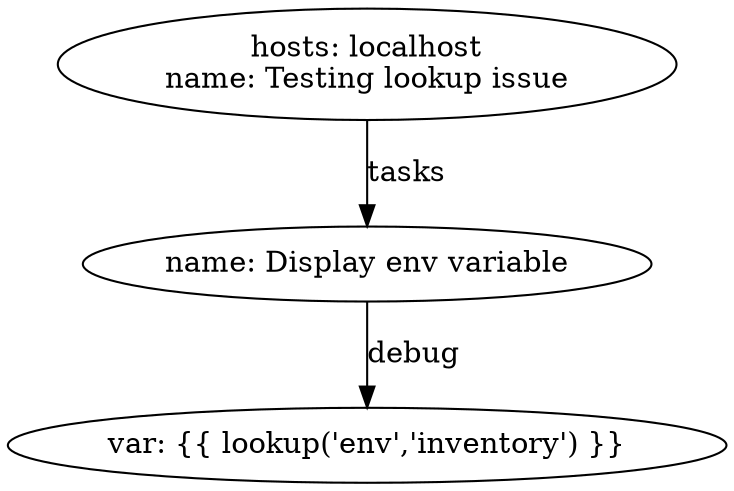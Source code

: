 digraph graphname {
2005 [label="var: {{ lookup('env','inventory') }}\n"];
2004 [label="name: Display env variable\n"];
2004 -> 2005 [label="debug"];
2003 [label="hosts: localhost\nname: Testing lookup issue\n"];
2003 -> 2004 [label="tasks"];
}
